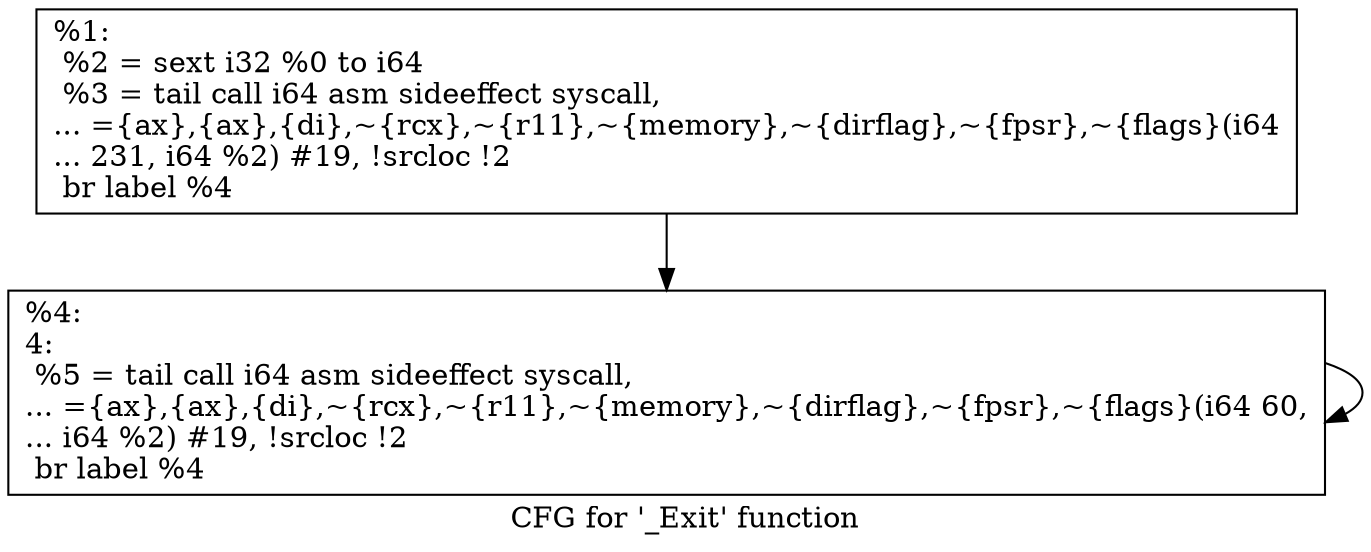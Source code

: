 digraph "CFG for '_Exit' function" {
	label="CFG for '_Exit' function";

	Node0x1f31c60 [shape=record,label="{%1:\l  %2 = sext i32 %0 to i64\l  %3 = tail call i64 asm sideeffect syscall,\l... =\{ax\},\{ax\},\{di\},~\{rcx\},~\{r11\},~\{memory\},~\{dirflag\},~\{fpsr\},~\{flags\}(i64\l... 231, i64 %2) #19, !srcloc !2\l  br label %4\l}"];
	Node0x1f31c60 -> Node0x1f325d0;
	Node0x1f325d0 [shape=record,label="{%4:\l4:                                                \l  %5 = tail call i64 asm sideeffect syscall,\l... =\{ax\},\{ax\},\{di\},~\{rcx\},~\{r11\},~\{memory\},~\{dirflag\},~\{fpsr\},~\{flags\}(i64 60,\l... i64 %2) #19, !srcloc !2\l  br label %4\l}"];
	Node0x1f325d0 -> Node0x1f325d0;
}
